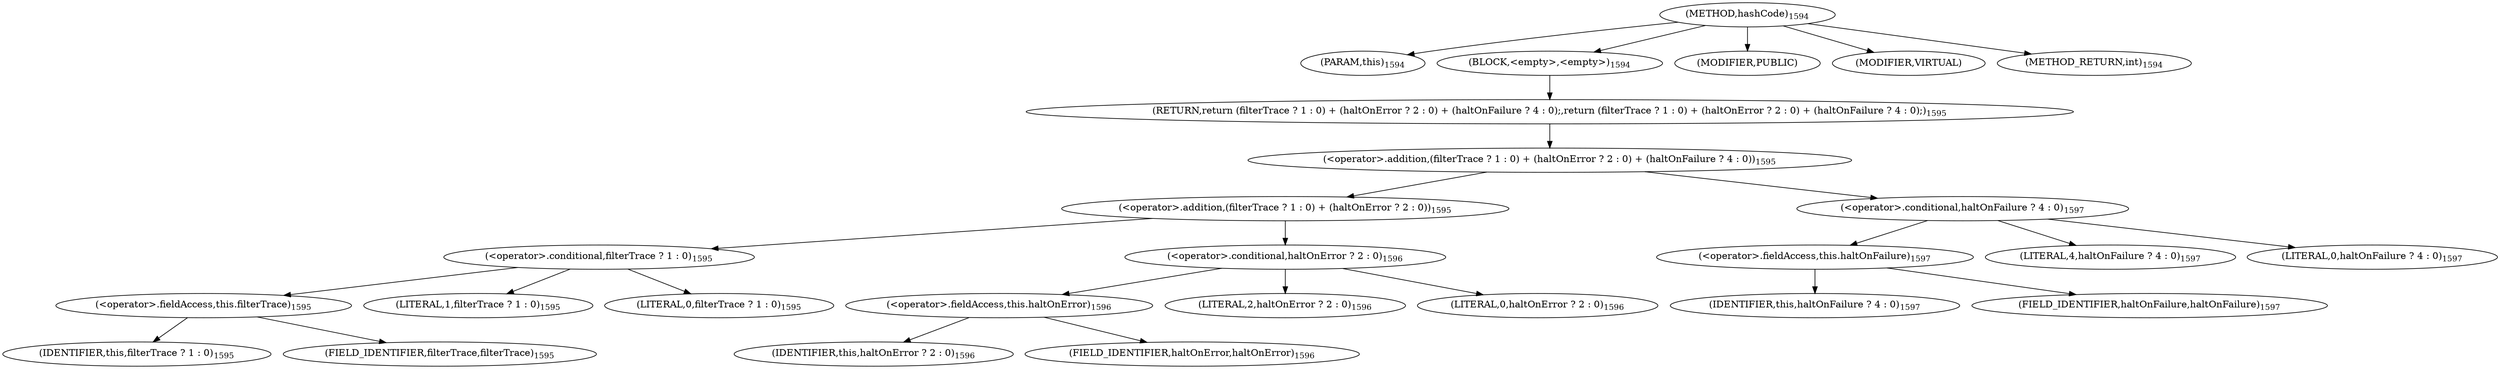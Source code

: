 digraph "hashCode" {  
"3520" [label = <(METHOD,hashCode)<SUB>1594</SUB>> ]
"3521" [label = <(PARAM,this)<SUB>1594</SUB>> ]
"3522" [label = <(BLOCK,&lt;empty&gt;,&lt;empty&gt;)<SUB>1594</SUB>> ]
"3523" [label = <(RETURN,return (filterTrace ? 1 : 0) + (haltOnError ? 2 : 0) + (haltOnFailure ? 4 : 0);,return (filterTrace ? 1 : 0) + (haltOnError ? 2 : 0) + (haltOnFailure ? 4 : 0);)<SUB>1595</SUB>> ]
"3524" [label = <(&lt;operator&gt;.addition,(filterTrace ? 1 : 0) + (haltOnError ? 2 : 0) + (haltOnFailure ? 4 : 0))<SUB>1595</SUB>> ]
"3525" [label = <(&lt;operator&gt;.addition,(filterTrace ? 1 : 0) + (haltOnError ? 2 : 0))<SUB>1595</SUB>> ]
"3526" [label = <(&lt;operator&gt;.conditional,filterTrace ? 1 : 0)<SUB>1595</SUB>> ]
"3527" [label = <(&lt;operator&gt;.fieldAccess,this.filterTrace)<SUB>1595</SUB>> ]
"3528" [label = <(IDENTIFIER,this,filterTrace ? 1 : 0)<SUB>1595</SUB>> ]
"3529" [label = <(FIELD_IDENTIFIER,filterTrace,filterTrace)<SUB>1595</SUB>> ]
"3530" [label = <(LITERAL,1,filterTrace ? 1 : 0)<SUB>1595</SUB>> ]
"3531" [label = <(LITERAL,0,filterTrace ? 1 : 0)<SUB>1595</SUB>> ]
"3532" [label = <(&lt;operator&gt;.conditional,haltOnError ? 2 : 0)<SUB>1596</SUB>> ]
"3533" [label = <(&lt;operator&gt;.fieldAccess,this.haltOnError)<SUB>1596</SUB>> ]
"3534" [label = <(IDENTIFIER,this,haltOnError ? 2 : 0)<SUB>1596</SUB>> ]
"3535" [label = <(FIELD_IDENTIFIER,haltOnError,haltOnError)<SUB>1596</SUB>> ]
"3536" [label = <(LITERAL,2,haltOnError ? 2 : 0)<SUB>1596</SUB>> ]
"3537" [label = <(LITERAL,0,haltOnError ? 2 : 0)<SUB>1596</SUB>> ]
"3538" [label = <(&lt;operator&gt;.conditional,haltOnFailure ? 4 : 0)<SUB>1597</SUB>> ]
"3539" [label = <(&lt;operator&gt;.fieldAccess,this.haltOnFailure)<SUB>1597</SUB>> ]
"3540" [label = <(IDENTIFIER,this,haltOnFailure ? 4 : 0)<SUB>1597</SUB>> ]
"3541" [label = <(FIELD_IDENTIFIER,haltOnFailure,haltOnFailure)<SUB>1597</SUB>> ]
"3542" [label = <(LITERAL,4,haltOnFailure ? 4 : 0)<SUB>1597</SUB>> ]
"3543" [label = <(LITERAL,0,haltOnFailure ? 4 : 0)<SUB>1597</SUB>> ]
"3544" [label = <(MODIFIER,PUBLIC)> ]
"3545" [label = <(MODIFIER,VIRTUAL)> ]
"3546" [label = <(METHOD_RETURN,int)<SUB>1594</SUB>> ]
  "3520" -> "3521" 
  "3520" -> "3522" 
  "3520" -> "3544" 
  "3520" -> "3545" 
  "3520" -> "3546" 
  "3522" -> "3523" 
  "3523" -> "3524" 
  "3524" -> "3525" 
  "3524" -> "3538" 
  "3525" -> "3526" 
  "3525" -> "3532" 
  "3526" -> "3527" 
  "3526" -> "3530" 
  "3526" -> "3531" 
  "3527" -> "3528" 
  "3527" -> "3529" 
  "3532" -> "3533" 
  "3532" -> "3536" 
  "3532" -> "3537" 
  "3533" -> "3534" 
  "3533" -> "3535" 
  "3538" -> "3539" 
  "3538" -> "3542" 
  "3538" -> "3543" 
  "3539" -> "3540" 
  "3539" -> "3541" 
}
